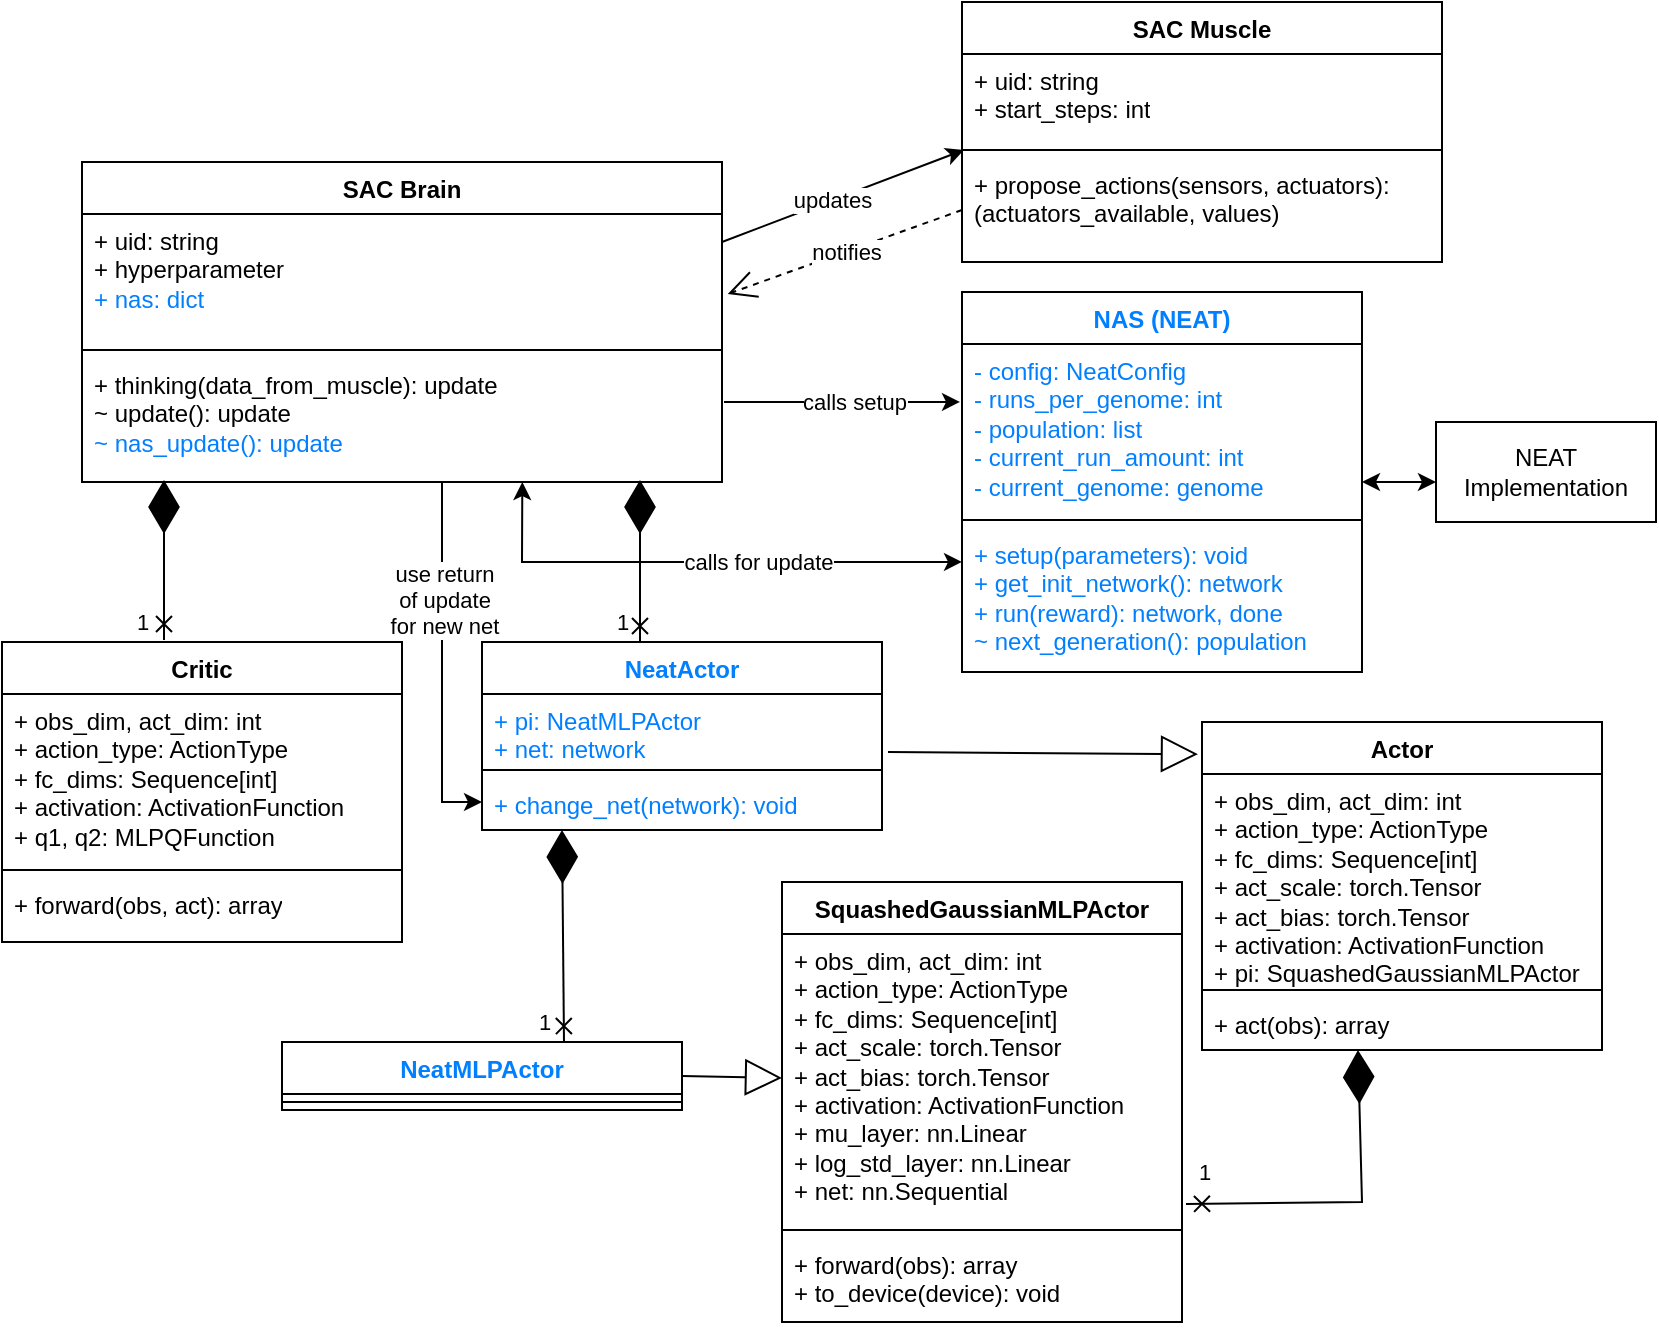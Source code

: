 <mxfile version="24.7.7" pages="2">
  <diagram name="Seite-1" id="dOMMUEhnO4tUe6_vryfo">
    <mxGraphModel dx="1232" dy="1181" grid="1" gridSize="10" guides="1" tooltips="1" connect="1" arrows="1" fold="1" page="1" pageScale="1" pageWidth="827" pageHeight="1169" math="0" shadow="0">
      <root>
        <mxCell id="0" />
        <mxCell id="1" parent="0" />
        <mxCell id="dx76Ap6G_UHit-nl8OPc-3" value="SAC Brain" style="swimlane;fontStyle=1;align=center;verticalAlign=top;childLayout=stackLayout;horizontal=1;startSize=26;horizontalStack=0;resizeParent=1;resizeParentMax=0;resizeLast=0;collapsible=1;marginBottom=0;whiteSpace=wrap;html=1;" vertex="1" parent="1">
          <mxGeometry x="40" y="80" width="320" height="160" as="geometry" />
        </mxCell>
        <mxCell id="dx76Ap6G_UHit-nl8OPc-4" value="&lt;div&gt;+ uid: string&lt;br&gt;+ hyperparameter&lt;/div&gt;&lt;div&gt;&lt;font color=&quot;#007fff&quot;&gt;+ nas: dict&lt;/font&gt;&lt;/div&gt;" style="text;strokeColor=none;fillColor=none;align=left;verticalAlign=top;spacingLeft=4;spacingRight=4;overflow=hidden;rotatable=0;points=[[0,0.5],[1,0.5]];portConstraint=eastwest;whiteSpace=wrap;html=1;" vertex="1" parent="dx76Ap6G_UHit-nl8OPc-3">
          <mxGeometry y="26" width="320" height="64" as="geometry" />
        </mxCell>
        <mxCell id="dx76Ap6G_UHit-nl8OPc-5" value="" style="line;strokeWidth=1;fillColor=none;align=left;verticalAlign=middle;spacingTop=-1;spacingLeft=3;spacingRight=3;rotatable=0;labelPosition=right;points=[];portConstraint=eastwest;strokeColor=inherit;" vertex="1" parent="dx76Ap6G_UHit-nl8OPc-3">
          <mxGeometry y="90" width="320" height="8" as="geometry" />
        </mxCell>
        <mxCell id="dx76Ap6G_UHit-nl8OPc-6" value="&lt;div&gt;+ thinking(data_from_muscle): update&lt;/div&gt;&lt;div&gt;~ update(): update&lt;/div&gt;&lt;div&gt;&lt;font color=&quot;#007fff&quot;&gt;~ nas_update(): update&lt;/font&gt;&lt;/div&gt;" style="text;strokeColor=none;fillColor=none;align=left;verticalAlign=top;spacingLeft=4;spacingRight=4;overflow=hidden;rotatable=0;points=[[0,0.5],[1,0.5]];portConstraint=eastwest;whiteSpace=wrap;html=1;" vertex="1" parent="dx76Ap6G_UHit-nl8OPc-3">
          <mxGeometry y="98" width="320" height="62" as="geometry" />
        </mxCell>
        <mxCell id="dx76Ap6G_UHit-nl8OPc-7" value="&lt;div&gt;SAC Muscle&lt;/div&gt;&lt;div&gt;&lt;br&gt;&lt;/div&gt;" style="swimlane;fontStyle=1;align=center;verticalAlign=top;childLayout=stackLayout;horizontal=1;startSize=26;horizontalStack=0;resizeParent=1;resizeParentMax=0;resizeLast=0;collapsible=1;marginBottom=0;whiteSpace=wrap;html=1;" vertex="1" parent="1">
          <mxGeometry x="480" width="240" height="130" as="geometry" />
        </mxCell>
        <mxCell id="dx76Ap6G_UHit-nl8OPc-8" value="&lt;div&gt;+ uid: string&lt;/div&gt;&lt;div&gt;+ start_steps: int&lt;/div&gt;" style="text;strokeColor=none;fillColor=none;align=left;verticalAlign=top;spacingLeft=4;spacingRight=4;overflow=hidden;rotatable=0;points=[[0,0.5],[1,0.5]];portConstraint=eastwest;whiteSpace=wrap;html=1;" vertex="1" parent="dx76Ap6G_UHit-nl8OPc-7">
          <mxGeometry y="26" width="240" height="44" as="geometry" />
        </mxCell>
        <mxCell id="dx76Ap6G_UHit-nl8OPc-9" value="" style="line;strokeWidth=1;fillColor=none;align=left;verticalAlign=middle;spacingTop=-1;spacingLeft=3;spacingRight=3;rotatable=0;labelPosition=right;points=[];portConstraint=eastwest;strokeColor=inherit;" vertex="1" parent="dx76Ap6G_UHit-nl8OPc-7">
          <mxGeometry y="70" width="240" height="8" as="geometry" />
        </mxCell>
        <mxCell id="dx76Ap6G_UHit-nl8OPc-10" value="+ propose_actions(sensors, actuators): (actuators_available, values)" style="text;strokeColor=none;fillColor=none;align=left;verticalAlign=top;spacingLeft=4;spacingRight=4;overflow=hidden;rotatable=0;points=[[0,0.5],[1,0.5]];portConstraint=eastwest;whiteSpace=wrap;html=1;" vertex="1" parent="dx76Ap6G_UHit-nl8OPc-7">
          <mxGeometry y="78" width="240" height="52" as="geometry" />
        </mxCell>
        <mxCell id="dx76Ap6G_UHit-nl8OPc-18" value="Actor" style="swimlane;fontStyle=1;align=center;verticalAlign=top;childLayout=stackLayout;horizontal=1;startSize=26;horizontalStack=0;resizeParent=1;resizeParentMax=0;resizeLast=0;collapsible=1;marginBottom=0;whiteSpace=wrap;html=1;" vertex="1" parent="1">
          <mxGeometry x="600" y="360" width="200" height="164" as="geometry" />
        </mxCell>
        <mxCell id="dx76Ap6G_UHit-nl8OPc-19" value="&lt;div&gt;+ obs_dim, act_dim: int&lt;/div&gt;&lt;div&gt;+ action_type: ActionType&lt;/div&gt;&lt;div&gt;+ fc_dims: Sequence[int]&lt;/div&gt;&lt;div&gt;+ act_scale: torch.Tensor&lt;/div&gt;&lt;div&gt;+ act_bias: torch.Tensor&lt;/div&gt;&lt;div&gt;+ activation: ActivationFunction&lt;/div&gt;&lt;div&gt;&lt;div&gt;+ pi: SquashedGaussianMLPActor&lt;/div&gt;&lt;br&gt;&lt;/div&gt;" style="text;strokeColor=none;fillColor=none;align=left;verticalAlign=top;spacingLeft=4;spacingRight=4;overflow=hidden;rotatable=0;points=[[0,0.5],[1,0.5]];portConstraint=eastwest;whiteSpace=wrap;html=1;" vertex="1" parent="dx76Ap6G_UHit-nl8OPc-18">
          <mxGeometry y="26" width="200" height="104" as="geometry" />
        </mxCell>
        <mxCell id="dx76Ap6G_UHit-nl8OPc-20" value="" style="line;strokeWidth=1;fillColor=none;align=left;verticalAlign=middle;spacingTop=-1;spacingLeft=3;spacingRight=3;rotatable=0;labelPosition=right;points=[];portConstraint=eastwest;strokeColor=inherit;" vertex="1" parent="dx76Ap6G_UHit-nl8OPc-18">
          <mxGeometry y="130" width="200" height="8" as="geometry" />
        </mxCell>
        <mxCell id="dx76Ap6G_UHit-nl8OPc-21" value="+ act(obs): array" style="text;strokeColor=none;fillColor=none;align=left;verticalAlign=top;spacingLeft=4;spacingRight=4;overflow=hidden;rotatable=0;points=[[0,0.5],[1,0.5]];portConstraint=eastwest;whiteSpace=wrap;html=1;" vertex="1" parent="dx76Ap6G_UHit-nl8OPc-18">
          <mxGeometry y="138" width="200" height="26" as="geometry" />
        </mxCell>
        <mxCell id="dx76Ap6G_UHit-nl8OPc-22" value="&lt;div&gt;Critic&lt;/div&gt;" style="swimlane;fontStyle=1;align=center;verticalAlign=top;childLayout=stackLayout;horizontal=1;startSize=26;horizontalStack=0;resizeParent=1;resizeParentMax=0;resizeLast=0;collapsible=1;marginBottom=0;whiteSpace=wrap;html=1;" vertex="1" parent="1">
          <mxGeometry y="320" width="200" height="150" as="geometry" />
        </mxCell>
        <mxCell id="dx76Ap6G_UHit-nl8OPc-23" value="&lt;div&gt;+ obs_dim, act_dim: int&lt;/div&gt;&lt;div&gt;+ action_type: ActionType&lt;/div&gt;&lt;div&gt;+ fc_dims: Sequence[int]&lt;/div&gt;&lt;div&gt;+ activation: ActivationFunction&lt;/div&gt;&lt;div&gt;+ q1, q2: MLPQFunction&lt;/div&gt;" style="text;strokeColor=none;fillColor=none;align=left;verticalAlign=top;spacingLeft=4;spacingRight=4;overflow=hidden;rotatable=0;points=[[0,0.5],[1,0.5]];portConstraint=eastwest;whiteSpace=wrap;html=1;" vertex="1" parent="dx76Ap6G_UHit-nl8OPc-22">
          <mxGeometry y="26" width="200" height="84" as="geometry" />
        </mxCell>
        <mxCell id="dx76Ap6G_UHit-nl8OPc-24" value="" style="line;strokeWidth=1;fillColor=none;align=left;verticalAlign=middle;spacingTop=-1;spacingLeft=3;spacingRight=3;rotatable=0;labelPosition=right;points=[];portConstraint=eastwest;strokeColor=inherit;" vertex="1" parent="dx76Ap6G_UHit-nl8OPc-22">
          <mxGeometry y="110" width="200" height="8" as="geometry" />
        </mxCell>
        <mxCell id="dx76Ap6G_UHit-nl8OPc-25" value="+ forward(obs, act): array" style="text;strokeColor=none;fillColor=none;align=left;verticalAlign=top;spacingLeft=4;spacingRight=4;overflow=hidden;rotatable=0;points=[[0,0.5],[1,0.5]];portConstraint=eastwest;whiteSpace=wrap;html=1;" vertex="1" parent="dx76Ap6G_UHit-nl8OPc-22">
          <mxGeometry y="118" width="200" height="32" as="geometry" />
        </mxCell>
        <mxCell id="dx76Ap6G_UHit-nl8OPc-26" value="NAS (NEAT)" style="swimlane;fontStyle=1;align=center;verticalAlign=top;childLayout=stackLayout;horizontal=1;startSize=26;horizontalStack=0;resizeParent=1;resizeParentMax=0;resizeLast=0;collapsible=1;marginBottom=0;whiteSpace=wrap;html=1;fontColor=#007FFF;" vertex="1" parent="1">
          <mxGeometry x="480" y="145" width="200" height="190" as="geometry" />
        </mxCell>
        <mxCell id="dx76Ap6G_UHit-nl8OPc-27" value="&lt;div&gt;- config: NeatConfig&lt;br&gt;- runs_per_genome: int&lt;/div&gt;&lt;div&gt;- population: list&lt;br&gt;- current_run_amount: int&lt;br&gt;- current_genome: genome&lt;/div&gt;" style="text;strokeColor=none;fillColor=none;align=left;verticalAlign=top;spacingLeft=4;spacingRight=4;overflow=hidden;rotatable=0;points=[[0,0.5],[1,0.5]];portConstraint=eastwest;whiteSpace=wrap;html=1;fontColor=#007FFF;" vertex="1" parent="dx76Ap6G_UHit-nl8OPc-26">
          <mxGeometry y="26" width="200" height="84" as="geometry" />
        </mxCell>
        <mxCell id="dx76Ap6G_UHit-nl8OPc-28" value="" style="line;strokeWidth=1;fillColor=none;align=left;verticalAlign=middle;spacingTop=-1;spacingLeft=3;spacingRight=3;rotatable=0;labelPosition=right;points=[];portConstraint=eastwest;strokeColor=inherit;fontColor=#007FFF;" vertex="1" parent="dx76Ap6G_UHit-nl8OPc-26">
          <mxGeometry y="110" width="200" height="8" as="geometry" />
        </mxCell>
        <mxCell id="dx76Ap6G_UHit-nl8OPc-29" value="&lt;div&gt;+ setup(parameters): void&lt;/div&gt;&lt;div&gt;+ get_init_network(): network&lt;/div&gt;&lt;div&gt;+ run(reward): network, done&lt;/div&gt;&lt;div&gt;~ next_generation(): population&lt;/div&gt;" style="text;strokeColor=none;fillColor=none;align=left;verticalAlign=top;spacingLeft=4;spacingRight=4;overflow=hidden;rotatable=0;points=[[0,0.5],[1,0.5]];portConstraint=eastwest;whiteSpace=wrap;html=1;fontColor=#007FFF;" vertex="1" parent="dx76Ap6G_UHit-nl8OPc-26">
          <mxGeometry y="118" width="200" height="72" as="geometry" />
        </mxCell>
        <mxCell id="dx76Ap6G_UHit-nl8OPc-31" value="NEAT Implementation" style="html=1;whiteSpace=wrap;" vertex="1" parent="1">
          <mxGeometry x="717" y="210" width="110" height="50" as="geometry" />
        </mxCell>
        <mxCell id="dx76Ap6G_UHit-nl8OPc-37" value="NeatActor" style="swimlane;fontStyle=1;align=center;verticalAlign=top;childLayout=stackLayout;horizontal=1;startSize=26;horizontalStack=0;resizeParent=1;resizeParentMax=0;resizeLast=0;collapsible=1;marginBottom=0;whiteSpace=wrap;html=1;fontColor=#007FFF;" vertex="1" parent="1">
          <mxGeometry x="240" y="320" width="200" height="94" as="geometry" />
        </mxCell>
        <mxCell id="dx76Ap6G_UHit-nl8OPc-38" value="+ pi: NeatMLPActor&lt;div&gt;+ net: network&lt;/div&gt;" style="text;strokeColor=none;fillColor=none;align=left;verticalAlign=top;spacingLeft=4;spacingRight=4;overflow=hidden;rotatable=0;points=[[0,0.5],[1,0.5]];portConstraint=eastwest;whiteSpace=wrap;html=1;fontColor=#007FFF;" vertex="1" parent="dx76Ap6G_UHit-nl8OPc-37">
          <mxGeometry y="26" width="200" height="34" as="geometry" />
        </mxCell>
        <mxCell id="dx76Ap6G_UHit-nl8OPc-39" value="" style="line;strokeWidth=1;fillColor=none;align=left;verticalAlign=middle;spacingTop=-1;spacingLeft=3;spacingRight=3;rotatable=0;labelPosition=right;points=[];portConstraint=eastwest;strokeColor=inherit;fontColor=#007FFF;" vertex="1" parent="dx76Ap6G_UHit-nl8OPc-37">
          <mxGeometry y="60" width="200" height="8" as="geometry" />
        </mxCell>
        <mxCell id="dx76Ap6G_UHit-nl8OPc-40" value="+ change_net(network): void" style="text;strokeColor=none;fillColor=none;align=left;verticalAlign=top;spacingLeft=4;spacingRight=4;overflow=hidden;rotatable=0;points=[[0,0.5],[1,0.5]];portConstraint=eastwest;whiteSpace=wrap;html=1;fontColor=#007FFF;" vertex="1" parent="dx76Ap6G_UHit-nl8OPc-37">
          <mxGeometry y="68" width="200" height="26" as="geometry" />
        </mxCell>
        <mxCell id="dx76Ap6G_UHit-nl8OPc-41" value="NeatMLPActor" style="swimlane;fontStyle=1;align=center;verticalAlign=top;childLayout=stackLayout;horizontal=1;startSize=26;horizontalStack=0;resizeParent=1;resizeParentMax=0;resizeLast=0;collapsible=1;marginBottom=0;whiteSpace=wrap;html=1;fontColor=#007FFF;" vertex="1" parent="1">
          <mxGeometry x="140" y="520" width="200" height="34" as="geometry" />
        </mxCell>
        <mxCell id="dx76Ap6G_UHit-nl8OPc-43" value="" style="line;strokeWidth=1;fillColor=none;align=left;verticalAlign=middle;spacingTop=-1;spacingLeft=3;spacingRight=3;rotatable=0;labelPosition=right;points=[];portConstraint=eastwest;strokeColor=inherit;fontColor=#007FFF;" vertex="1" parent="dx76Ap6G_UHit-nl8OPc-41">
          <mxGeometry y="26" width="200" height="8" as="geometry" />
        </mxCell>
        <mxCell id="dx76Ap6G_UHit-nl8OPc-46" value="SquashedGaussianMLPActor" style="swimlane;fontStyle=1;align=center;verticalAlign=top;childLayout=stackLayout;horizontal=1;startSize=26;horizontalStack=0;resizeParent=1;resizeParentMax=0;resizeLast=0;collapsible=1;marginBottom=0;whiteSpace=wrap;html=1;" vertex="1" parent="1">
          <mxGeometry x="390" y="440" width="200" height="220" as="geometry" />
        </mxCell>
        <mxCell id="dx76Ap6G_UHit-nl8OPc-47" value="&lt;div&gt;+ obs_dim, act_dim: int&lt;/div&gt;&lt;div&gt;+ action_type: ActionType&lt;/div&gt;&lt;div&gt;+ fc_dims: Sequence[int]&lt;/div&gt;&lt;div&gt;&lt;div&gt;+ act_scale: torch.Tensor&lt;/div&gt;&lt;div&gt;+ act_bias: torch.Tensor&lt;/div&gt;&lt;/div&gt;&lt;div&gt;+ activation: ActivationFunction&lt;/div&gt;&lt;div&gt;+ mu_layer: nn.Linear&lt;br&gt;+ log_std_layer: nn.Linear&lt;/div&gt;&lt;div&gt;+ net: nn.Sequential&lt;/div&gt;" style="text;strokeColor=none;fillColor=none;align=left;verticalAlign=top;spacingLeft=4;spacingRight=4;overflow=hidden;rotatable=0;points=[[0,0.5],[1,0.5]];portConstraint=eastwest;whiteSpace=wrap;html=1;" vertex="1" parent="dx76Ap6G_UHit-nl8OPc-46">
          <mxGeometry y="26" width="200" height="144" as="geometry" />
        </mxCell>
        <mxCell id="dx76Ap6G_UHit-nl8OPc-48" value="" style="line;strokeWidth=1;fillColor=none;align=left;verticalAlign=middle;spacingTop=-1;spacingLeft=3;spacingRight=3;rotatable=0;labelPosition=right;points=[];portConstraint=eastwest;strokeColor=inherit;" vertex="1" parent="dx76Ap6G_UHit-nl8OPc-46">
          <mxGeometry y="170" width="200" height="8" as="geometry" />
        </mxCell>
        <mxCell id="dx76Ap6G_UHit-nl8OPc-49" value="&lt;div&gt;+ forward(obs): array&lt;/div&gt;&lt;div&gt;+ to_device(device): void&lt;/div&gt;" style="text;strokeColor=none;fillColor=none;align=left;verticalAlign=top;spacingLeft=4;spacingRight=4;overflow=hidden;rotatable=0;points=[[0,0.5],[1,0.5]];portConstraint=eastwest;whiteSpace=wrap;html=1;" vertex="1" parent="dx76Ap6G_UHit-nl8OPc-46">
          <mxGeometry y="178" width="200" height="42" as="geometry" />
        </mxCell>
        <mxCell id="dx76Ap6G_UHit-nl8OPc-61" value="" style="endArrow=block;endSize=16;endFill=0;html=1;rounded=0;exitX=1;exitY=0.5;exitDx=0;exitDy=0;entryX=0;entryY=0.5;entryDx=0;entryDy=0;" edge="1" parent="1" source="dx76Ap6G_UHit-nl8OPc-41" target="dx76Ap6G_UHit-nl8OPc-47">
          <mxGeometry width="160" relative="1" as="geometry">
            <mxPoint x="443.8" y="556.002" as="sourcePoint" />
            <mxPoint x="190" y="740" as="targetPoint" />
          </mxGeometry>
        </mxCell>
        <mxCell id="dx76Ap6G_UHit-nl8OPc-63" value="" style="endArrow=block;endSize=16;endFill=0;html=1;rounded=0;entryX=-0.01;entryY=0.098;entryDx=0;entryDy=0;entryPerimeter=0;exitX=1.015;exitY=0.853;exitDx=0;exitDy=0;exitPerimeter=0;" edge="1" parent="1" source="dx76Ap6G_UHit-nl8OPc-38" target="dx76Ap6G_UHit-nl8OPc-18">
          <mxGeometry width="160" relative="1" as="geometry">
            <mxPoint x="440" y="360" as="sourcePoint" />
            <mxPoint x="210" y="540" as="targetPoint" />
          </mxGeometry>
        </mxCell>
        <mxCell id="dx76Ap6G_UHit-nl8OPc-67" value="" style="endArrow=classic;html=1;rounded=0;exitX=1;exitY=0.25;exitDx=0;exitDy=0;entryX=0.004;entryY=-0.077;entryDx=0;entryDy=0;endFill=1;entryPerimeter=0;" edge="1" parent="1" source="dx76Ap6G_UHit-nl8OPc-3" target="dx76Ap6G_UHit-nl8OPc-10">
          <mxGeometry width="50" height="50" relative="1" as="geometry">
            <mxPoint x="460" y="500" as="sourcePoint" />
            <mxPoint x="510" y="450" as="targetPoint" />
          </mxGeometry>
        </mxCell>
        <mxCell id="dx76Ap6G_UHit-nl8OPc-68" value="updates" style="edgeLabel;html=1;align=center;verticalAlign=middle;resizable=0;points=[];" vertex="1" connectable="0" parent="dx76Ap6G_UHit-nl8OPc-67">
          <mxGeometry x="-0.095" y="1" relative="1" as="geometry">
            <mxPoint as="offset" />
          </mxGeometry>
        </mxCell>
        <mxCell id="dx76Ap6G_UHit-nl8OPc-69" value="&lt;div&gt;notifies&lt;/div&gt;" style="endArrow=open;endSize=12;dashed=1;html=1;rounded=0;entryX=1.009;entryY=0.625;entryDx=0;entryDy=0;entryPerimeter=0;" edge="1" parent="1" target="dx76Ap6G_UHit-nl8OPc-4">
          <mxGeometry width="160" relative="1" as="geometry">
            <mxPoint x="480" y="104" as="sourcePoint" />
            <mxPoint x="560" y="480" as="targetPoint" />
          </mxGeometry>
        </mxCell>
        <mxCell id="dx76Ap6G_UHit-nl8OPc-70" value="" style="endArrow=classic;html=1;rounded=0;entryX=-0.005;entryY=0.345;entryDx=0;entryDy=0;horizontal=1;startArrow=none;startFill=0;endFill=1;entryPerimeter=0;" edge="1" parent="1" target="dx76Ap6G_UHit-nl8OPc-27">
          <mxGeometry width="50" height="50" relative="1" as="geometry">
            <mxPoint x="361" y="200" as="sourcePoint" />
            <mxPoint x="510" y="450" as="targetPoint" />
          </mxGeometry>
        </mxCell>
        <mxCell id="dx76Ap6G_UHit-nl8OPc-71" value="calls setup" style="edgeLabel;html=1;align=center;verticalAlign=middle;resizable=0;points=[];" vertex="1" connectable="0" parent="dx76Ap6G_UHit-nl8OPc-70">
          <mxGeometry x="0.103" relative="1" as="geometry">
            <mxPoint as="offset" />
          </mxGeometry>
        </mxCell>
        <mxCell id="dx76Ap6G_UHit-nl8OPc-72" value="" style="endArrow=classic;startArrow=classic;html=1;rounded=0;entryX=0;entryY=0.6;entryDx=0;entryDy=0;entryPerimeter=0;" edge="1" parent="1" target="dx76Ap6G_UHit-nl8OPc-31">
          <mxGeometry width="50" height="50" relative="1" as="geometry">
            <mxPoint x="680" y="240" as="sourcePoint" />
            <mxPoint x="710" y="238" as="targetPoint" />
          </mxGeometry>
        </mxCell>
        <mxCell id="9id5RmM6l64wKh_ymJ41-11" value="calls for update" style="endArrow=classic;html=1;rounded=0;startArrow=classic;startFill=1;exitX=0.688;exitY=1;exitDx=0;exitDy=0;exitPerimeter=0;entryX=0;entryY=0.236;entryDx=0;entryDy=0;entryPerimeter=0;" edge="1" parent="1" source="dx76Ap6G_UHit-nl8OPc-6" target="dx76Ap6G_UHit-nl8OPc-29">
          <mxGeometry x="0.217" width="50" height="50" relative="1" as="geometry">
            <mxPoint x="250" y="249" as="sourcePoint" />
            <mxPoint x="490" y="290" as="targetPoint" />
            <Array as="points">
              <mxPoint x="260" y="280" />
            </Array>
            <mxPoint as="offset" />
          </mxGeometry>
        </mxCell>
        <mxCell id="9id5RmM6l64wKh_ymJ41-12" value="use return&lt;br&gt;of update&lt;br&gt;for new net" style="endArrow=classic;html=1;rounded=0;exitX=0.5;exitY=1;exitDx=0;exitDy=0;exitPerimeter=0;" edge="1" parent="1">
          <mxGeometry x="-0.348" y="1" width="50" height="50" relative="1" as="geometry">
            <mxPoint x="220" y="240" as="sourcePoint" />
            <mxPoint x="240" y="400" as="targetPoint" />
            <Array as="points">
              <mxPoint x="220" y="400" />
            </Array>
            <mxPoint as="offset" />
          </mxGeometry>
        </mxCell>
        <mxCell id="eA9PsRxTnM-NEVllL5Ai-1" value="1" style="endArrow=diamondThin;endFill=1;endSize=24;html=1;rounded=0;exitX=1.01;exitY=0.938;exitDx=0;exitDy=0;entryX=0.39;entryY=1;entryDx=0;entryDy=0;entryPerimeter=0;exitPerimeter=0;startArrow=cross;startFill=0;" edge="1" parent="1">
          <mxGeometry x="-0.893" y="16" width="160" relative="1" as="geometry">
            <mxPoint x="592" y="601" as="sourcePoint" />
            <mxPoint x="678" y="524" as="targetPoint" />
            <Array as="points">
              <mxPoint x="680" y="600" />
            </Array>
            <mxPoint as="offset" />
          </mxGeometry>
        </mxCell>
        <mxCell id="eA9PsRxTnM-NEVllL5Ai-2" value="1" style="endArrow=diamondThin;endFill=1;endSize=24;html=1;rounded=0;exitX=0.75;exitY=0;exitDx=0;exitDy=0;entryX=0.245;entryY=1;entryDx=0;entryDy=0;entryPerimeter=0;startArrow=cross;startFill=0;" edge="1" parent="1">
          <mxGeometry x="-0.808" y="10" width="160" relative="1" as="geometry">
            <mxPoint x="281" y="520" as="sourcePoint" />
            <mxPoint x="280" y="414" as="targetPoint" />
            <mxPoint as="offset" />
          </mxGeometry>
        </mxCell>
        <mxCell id="y8T3NqNYKzhr-indpP2s-1" value="1" style="endArrow=diamondThin;endFill=1;endSize=24;html=1;rounded=0;entryX=0.128;entryY=0.984;entryDx=0;entryDy=0;entryPerimeter=0;startArrow=cross;startFill=0;" edge="1" parent="1">
          <mxGeometry x="-0.775" y="11" width="160" relative="1" as="geometry">
            <mxPoint x="81" y="319" as="sourcePoint" />
            <mxPoint x="81" y="239" as="targetPoint" />
            <mxPoint as="offset" />
          </mxGeometry>
        </mxCell>
        <mxCell id="y8T3NqNYKzhr-indpP2s-2" value="1" style="endArrow=diamondThin;endFill=1;endSize=24;html=1;rounded=0;entryX=0.872;entryY=0.984;entryDx=0;entryDy=0;entryPerimeter=0;startArrow=cross;startFill=0;" edge="1" parent="1">
          <mxGeometry x="-0.753" y="9" width="160" relative="1" as="geometry">
            <mxPoint x="319" y="320" as="sourcePoint" />
            <mxPoint x="319" y="239" as="targetPoint" />
            <mxPoint as="offset" />
          </mxGeometry>
        </mxCell>
      </root>
    </mxGraphModel>
  </diagram>
  <diagram id="qRUwuJwn_ixLQ64cf-tg" name="Seite-2">
    <mxGraphModel dx="1232" dy="1181" grid="1" gridSize="10" guides="1" tooltips="1" connect="1" arrows="1" fold="1" page="1" pageScale="1" pageWidth="827" pageHeight="1169" math="0" shadow="0">
      <root>
        <mxCell id="0" />
        <mxCell id="1" parent="0" />
        <mxCell id="ikQIAtvPIs17J_iCIDfA-1" value="NAS (BO)" style="swimlane;fontStyle=1;align=center;verticalAlign=top;childLayout=stackLayout;horizontal=1;startSize=26;horizontalStack=0;resizeParent=1;resizeParentMax=0;resizeLast=0;collapsible=1;marginBottom=0;whiteSpace=wrap;html=1;fontColor=#007FFF;" vertex="1" parent="1">
          <mxGeometry x="480" y="150" width="200" height="170" as="geometry" />
        </mxCell>
        <mxCell id="ikQIAtvPIs17J_iCIDfA-2" value="&lt;div&gt;- init_points: int&lt;/div&gt;&lt;div&gt;- n_iter: int&lt;/div&gt;&lt;div&gt;- optimizer: BoOptimizer&lt;/div&gt;&lt;div&gt;- parameters: list&lt;/div&gt;" style="text;strokeColor=none;fillColor=none;align=left;verticalAlign=top;spacingLeft=4;spacingRight=4;overflow=hidden;rotatable=0;points=[[0,0.5],[1,0.5]];portConstraint=eastwest;whiteSpace=wrap;html=1;fontColor=#007FFF;" vertex="1" parent="ikQIAtvPIs17J_iCIDfA-1">
          <mxGeometry y="26" width="200" height="64" as="geometry" />
        </mxCell>
        <mxCell id="ikQIAtvPIs17J_iCIDfA-3" value="" style="line;strokeWidth=1;fillColor=none;align=left;verticalAlign=middle;spacingTop=-1;spacingLeft=3;spacingRight=3;rotatable=0;labelPosition=right;points=[];portConstraint=eastwest;strokeColor=inherit;fontColor=#007FFF;" vertex="1" parent="ikQIAtvPIs17J_iCIDfA-1">
          <mxGeometry y="90" width="200" height="8" as="geometry" />
        </mxCell>
        <mxCell id="ikQIAtvPIs17J_iCIDfA-4" value="&lt;div&gt;+ setup(parameters): void&lt;/div&gt;&lt;div&gt;+ get_next_network(): network&lt;/div&gt;&lt;div&gt;+ add_reward(reward): void&lt;/div&gt;&lt;div&gt;+ run()&lt;/div&gt;" style="text;strokeColor=none;fillColor=none;align=left;verticalAlign=top;spacingLeft=4;spacingRight=4;overflow=hidden;rotatable=0;points=[[0,0.5],[1,0.5]];portConstraint=eastwest;whiteSpace=wrap;html=1;fontColor=#007FFF;" vertex="1" parent="ikQIAtvPIs17J_iCIDfA-1">
          <mxGeometry y="98" width="200" height="72" as="geometry" />
        </mxCell>
        <mxCell id="ikQIAtvPIs17J_iCIDfA-6" value="NasActor" style="swimlane;fontStyle=1;align=center;verticalAlign=top;childLayout=stackLayout;horizontal=1;startSize=26;horizontalStack=0;resizeParent=1;resizeParentMax=0;resizeLast=0;collapsible=1;marginBottom=0;whiteSpace=wrap;html=1;fontColor=#007FFF;" vertex="1" parent="1">
          <mxGeometry x="240" y="320" width="200" height="94" as="geometry" />
        </mxCell>
        <mxCell id="ikQIAtvPIs17J_iCIDfA-7" value="+ pi: NasMLPActor&lt;div&gt;+ net: network&lt;/div&gt;" style="text;strokeColor=none;fillColor=none;align=left;verticalAlign=top;spacingLeft=4;spacingRight=4;overflow=hidden;rotatable=0;points=[[0,0.5],[1,0.5]];portConstraint=eastwest;whiteSpace=wrap;html=1;fontColor=#007FFF;" vertex="1" parent="ikQIAtvPIs17J_iCIDfA-6">
          <mxGeometry y="26" width="200" height="34" as="geometry" />
        </mxCell>
        <mxCell id="ikQIAtvPIs17J_iCIDfA-8" value="" style="line;strokeWidth=1;fillColor=none;align=left;verticalAlign=middle;spacingTop=-1;spacingLeft=3;spacingRight=3;rotatable=0;labelPosition=right;points=[];portConstraint=eastwest;strokeColor=inherit;fontColor=#007FFF;" vertex="1" parent="ikQIAtvPIs17J_iCIDfA-6">
          <mxGeometry y="60" width="200" height="8" as="geometry" />
        </mxCell>
        <mxCell id="ikQIAtvPIs17J_iCIDfA-9" value="+ change_net(parameters): void" style="text;strokeColor=none;fillColor=none;align=left;verticalAlign=top;spacingLeft=4;spacingRight=4;overflow=hidden;rotatable=0;points=[[0,0.5],[1,0.5]];portConstraint=eastwest;whiteSpace=wrap;html=1;fontColor=#007FFF;" vertex="1" parent="ikQIAtvPIs17J_iCIDfA-6">
          <mxGeometry y="68" width="200" height="26" as="geometry" />
        </mxCell>
        <mxCell id="ikQIAtvPIs17J_iCIDfA-10" value="NasMLPActor" style="swimlane;fontStyle=1;align=center;verticalAlign=top;childLayout=stackLayout;horizontal=1;startSize=26;horizontalStack=0;resizeParent=1;resizeParentMax=0;resizeLast=0;collapsible=1;marginBottom=0;whiteSpace=wrap;html=1;fontColor=#007FFF;" vertex="1" parent="1">
          <mxGeometry x="140" y="520" width="200" height="60" as="geometry" />
        </mxCell>
        <mxCell id="ikQIAtvPIs17J_iCIDfA-12" value="" style="line;strokeWidth=1;fillColor=none;align=left;verticalAlign=middle;spacingTop=-1;spacingLeft=3;spacingRight=3;rotatable=0;labelPosition=right;points=[];portConstraint=eastwest;strokeColor=inherit;fontColor=#007FFF;" vertex="1" parent="ikQIAtvPIs17J_iCIDfA-10">
          <mxGeometry y="26" width="200" height="8" as="geometry" />
        </mxCell>
        <mxCell id="ikQIAtvPIs17J_iCIDfA-13" value="+ create_net(parameters): network" style="text;strokeColor=none;fillColor=none;align=left;verticalAlign=top;spacingLeft=4;spacingRight=4;overflow=hidden;rotatable=0;points=[[0,0.5],[1,0.5]];portConstraint=eastwest;whiteSpace=wrap;html=1;fontColor=#007FFF;" vertex="1" parent="ikQIAtvPIs17J_iCIDfA-10">
          <mxGeometry y="34" width="200" height="26" as="geometry" />
        </mxCell>
        <mxCell id="ATygATYMi0sm7HFccd3Z-1" value="SAC Brain" style="swimlane;fontStyle=1;align=center;verticalAlign=top;childLayout=stackLayout;horizontal=1;startSize=26;horizontalStack=0;resizeParent=1;resizeParentMax=0;resizeLast=0;collapsible=1;marginBottom=0;whiteSpace=wrap;html=1;" vertex="1" parent="1">
          <mxGeometry x="40" y="80" width="320" height="160" as="geometry" />
        </mxCell>
        <mxCell id="ATygATYMi0sm7HFccd3Z-2" value="&lt;div&gt;+ uid: string&lt;br&gt;+ hyperparameter&lt;/div&gt;&lt;div&gt;&lt;font color=&quot;#007fff&quot;&gt;+ nas: dict&lt;/font&gt;&lt;/div&gt;" style="text;strokeColor=none;fillColor=none;align=left;verticalAlign=top;spacingLeft=4;spacingRight=4;overflow=hidden;rotatable=0;points=[[0,0.5],[1,0.5]];portConstraint=eastwest;whiteSpace=wrap;html=1;" vertex="1" parent="ATygATYMi0sm7HFccd3Z-1">
          <mxGeometry y="26" width="320" height="64" as="geometry" />
        </mxCell>
        <mxCell id="ATygATYMi0sm7HFccd3Z-3" value="" style="line;strokeWidth=1;fillColor=none;align=left;verticalAlign=middle;spacingTop=-1;spacingLeft=3;spacingRight=3;rotatable=0;labelPosition=right;points=[];portConstraint=eastwest;strokeColor=inherit;" vertex="1" parent="ATygATYMi0sm7HFccd3Z-1">
          <mxGeometry y="90" width="320" height="8" as="geometry" />
        </mxCell>
        <mxCell id="ATygATYMi0sm7HFccd3Z-4" value="&lt;div&gt;+ thinking(data_from_muscle): update&lt;/div&gt;&lt;div&gt;~ update(): update&lt;/div&gt;&lt;div&gt;&lt;font color=&quot;#007fff&quot;&gt;~ nas_update(): update&lt;/font&gt;&lt;/div&gt;" style="text;strokeColor=none;fillColor=none;align=left;verticalAlign=top;spacingLeft=4;spacingRight=4;overflow=hidden;rotatable=0;points=[[0,0.5],[1,0.5]];portConstraint=eastwest;whiteSpace=wrap;html=1;" vertex="1" parent="ATygATYMi0sm7HFccd3Z-1">
          <mxGeometry y="98" width="320" height="62" as="geometry" />
        </mxCell>
        <mxCell id="ATygATYMi0sm7HFccd3Z-5" value="&lt;div&gt;SAC Muscle&lt;/div&gt;&lt;div&gt;&lt;br&gt;&lt;/div&gt;" style="swimlane;fontStyle=1;align=center;verticalAlign=top;childLayout=stackLayout;horizontal=1;startSize=26;horizontalStack=0;resizeParent=1;resizeParentMax=0;resizeLast=0;collapsible=1;marginBottom=0;whiteSpace=wrap;html=1;" vertex="1" parent="1">
          <mxGeometry x="480" width="240" height="130" as="geometry" />
        </mxCell>
        <mxCell id="ATygATYMi0sm7HFccd3Z-6" value="&lt;div&gt;+ uid: string&lt;/div&gt;&lt;div&gt;+ start_steps: int&lt;/div&gt;" style="text;strokeColor=none;fillColor=none;align=left;verticalAlign=top;spacingLeft=4;spacingRight=4;overflow=hidden;rotatable=0;points=[[0,0.5],[1,0.5]];portConstraint=eastwest;whiteSpace=wrap;html=1;" vertex="1" parent="ATygATYMi0sm7HFccd3Z-5">
          <mxGeometry y="26" width="240" height="44" as="geometry" />
        </mxCell>
        <mxCell id="ATygATYMi0sm7HFccd3Z-7" value="" style="line;strokeWidth=1;fillColor=none;align=left;verticalAlign=middle;spacingTop=-1;spacingLeft=3;spacingRight=3;rotatable=0;labelPosition=right;points=[];portConstraint=eastwest;strokeColor=inherit;" vertex="1" parent="ATygATYMi0sm7HFccd3Z-5">
          <mxGeometry y="70" width="240" height="8" as="geometry" />
        </mxCell>
        <mxCell id="ATygATYMi0sm7HFccd3Z-8" value="+ propose_actions(sensors, actuators): (actuators_available, values)" style="text;strokeColor=none;fillColor=none;align=left;verticalAlign=top;spacingLeft=4;spacingRight=4;overflow=hidden;rotatable=0;points=[[0,0.5],[1,0.5]];portConstraint=eastwest;whiteSpace=wrap;html=1;" vertex="1" parent="ATygATYMi0sm7HFccd3Z-5">
          <mxGeometry y="78" width="240" height="52" as="geometry" />
        </mxCell>
        <mxCell id="ATygATYMi0sm7HFccd3Z-9" value="Actor" style="swimlane;fontStyle=1;align=center;verticalAlign=top;childLayout=stackLayout;horizontal=1;startSize=26;horizontalStack=0;resizeParent=1;resizeParentMax=0;resizeLast=0;collapsible=1;marginBottom=0;whiteSpace=wrap;html=1;" vertex="1" parent="1">
          <mxGeometry x="600" y="360" width="200" height="164" as="geometry" />
        </mxCell>
        <mxCell id="ATygATYMi0sm7HFccd3Z-10" value="&lt;div&gt;+ obs_dim, act_dim: int&lt;/div&gt;&lt;div&gt;+ action_type: ActionType&lt;/div&gt;&lt;div&gt;+ fc_dims: Sequence[int]&lt;/div&gt;&lt;div&gt;+ act_scale: torch.Tensor&lt;/div&gt;&lt;div&gt;+ act_bias: torch.Tensor&lt;/div&gt;&lt;div&gt;+ activation: ActivationFunction&lt;/div&gt;&lt;div&gt;&lt;div&gt;+ pi: SquashedGaussianMLPActor&lt;/div&gt;&lt;br&gt;&lt;/div&gt;" style="text;strokeColor=none;fillColor=none;align=left;verticalAlign=top;spacingLeft=4;spacingRight=4;overflow=hidden;rotatable=0;points=[[0,0.5],[1,0.5]];portConstraint=eastwest;whiteSpace=wrap;html=1;" vertex="1" parent="ATygATYMi0sm7HFccd3Z-9">
          <mxGeometry y="26" width="200" height="104" as="geometry" />
        </mxCell>
        <mxCell id="ATygATYMi0sm7HFccd3Z-11" value="" style="line;strokeWidth=1;fillColor=none;align=left;verticalAlign=middle;spacingTop=-1;spacingLeft=3;spacingRight=3;rotatable=0;labelPosition=right;points=[];portConstraint=eastwest;strokeColor=inherit;" vertex="1" parent="ATygATYMi0sm7HFccd3Z-9">
          <mxGeometry y="130" width="200" height="8" as="geometry" />
        </mxCell>
        <mxCell id="ATygATYMi0sm7HFccd3Z-12" value="+ act(obs): array" style="text;strokeColor=none;fillColor=none;align=left;verticalAlign=top;spacingLeft=4;spacingRight=4;overflow=hidden;rotatable=0;points=[[0,0.5],[1,0.5]];portConstraint=eastwest;whiteSpace=wrap;html=1;" vertex="1" parent="ATygATYMi0sm7HFccd3Z-9">
          <mxGeometry y="138" width="200" height="26" as="geometry" />
        </mxCell>
        <mxCell id="ATygATYMi0sm7HFccd3Z-13" value="&lt;div&gt;Critic&lt;/div&gt;" style="swimlane;fontStyle=1;align=center;verticalAlign=top;childLayout=stackLayout;horizontal=1;startSize=26;horizontalStack=0;resizeParent=1;resizeParentMax=0;resizeLast=0;collapsible=1;marginBottom=0;whiteSpace=wrap;html=1;" vertex="1" parent="1">
          <mxGeometry y="320" width="200" height="150" as="geometry" />
        </mxCell>
        <mxCell id="ATygATYMi0sm7HFccd3Z-14" value="&lt;div&gt;+ obs_dim, act_dim: int&lt;/div&gt;&lt;div&gt;+ action_type: ActionType&lt;/div&gt;&lt;div&gt;+ fc_dims: Sequence[int]&lt;/div&gt;&lt;div&gt;+ activation: ActivationFunction&lt;/div&gt;&lt;div&gt;+ q1, q2: MLPQFunction&lt;/div&gt;" style="text;strokeColor=none;fillColor=none;align=left;verticalAlign=top;spacingLeft=4;spacingRight=4;overflow=hidden;rotatable=0;points=[[0,0.5],[1,0.5]];portConstraint=eastwest;whiteSpace=wrap;html=1;" vertex="1" parent="ATygATYMi0sm7HFccd3Z-13">
          <mxGeometry y="26" width="200" height="84" as="geometry" />
        </mxCell>
        <mxCell id="ATygATYMi0sm7HFccd3Z-15" value="" style="line;strokeWidth=1;fillColor=none;align=left;verticalAlign=middle;spacingTop=-1;spacingLeft=3;spacingRight=3;rotatable=0;labelPosition=right;points=[];portConstraint=eastwest;strokeColor=inherit;" vertex="1" parent="ATygATYMi0sm7HFccd3Z-13">
          <mxGeometry y="110" width="200" height="8" as="geometry" />
        </mxCell>
        <mxCell id="ATygATYMi0sm7HFccd3Z-16" value="+ forward(obs, act): array" style="text;strokeColor=none;fillColor=none;align=left;verticalAlign=top;spacingLeft=4;spacingRight=4;overflow=hidden;rotatable=0;points=[[0,0.5],[1,0.5]];portConstraint=eastwest;whiteSpace=wrap;html=1;" vertex="1" parent="ATygATYMi0sm7HFccd3Z-13">
          <mxGeometry y="118" width="200" height="32" as="geometry" />
        </mxCell>
        <mxCell id="ATygATYMi0sm7HFccd3Z-21" value="BO&lt;br&gt; Implementation" style="html=1;whiteSpace=wrap;" vertex="1" parent="1">
          <mxGeometry x="717" y="210" width="110" height="50" as="geometry" />
        </mxCell>
        <mxCell id="ATygATYMi0sm7HFccd3Z-28" value="SquashedGaussianMLPActor" style="swimlane;fontStyle=1;align=center;verticalAlign=top;childLayout=stackLayout;horizontal=1;startSize=26;horizontalStack=0;resizeParent=1;resizeParentMax=0;resizeLast=0;collapsible=1;marginBottom=0;whiteSpace=wrap;html=1;" vertex="1" parent="1">
          <mxGeometry x="390" y="440" width="200" height="220" as="geometry" />
        </mxCell>
        <mxCell id="ATygATYMi0sm7HFccd3Z-29" value="&lt;div&gt;+ obs_dim, act_dim: int&lt;/div&gt;&lt;div&gt;+ action_type: ActionType&lt;/div&gt;&lt;div&gt;+ fc_dims: Sequence[int]&lt;/div&gt;&lt;div&gt;&lt;div&gt;+ act_scale: torch.Tensor&lt;/div&gt;&lt;div&gt;+ act_bias: torch.Tensor&lt;/div&gt;&lt;/div&gt;&lt;div&gt;+ activation: ActivationFunction&lt;/div&gt;&lt;div&gt;+ mu_layer: nn.Linear&lt;br&gt;+ log_std_layer: nn.Linear&lt;/div&gt;&lt;div&gt;+ net: nn.Sequential&lt;/div&gt;" style="text;strokeColor=none;fillColor=none;align=left;verticalAlign=top;spacingLeft=4;spacingRight=4;overflow=hidden;rotatable=0;points=[[0,0.5],[1,0.5]];portConstraint=eastwest;whiteSpace=wrap;html=1;" vertex="1" parent="ATygATYMi0sm7HFccd3Z-28">
          <mxGeometry y="26" width="200" height="144" as="geometry" />
        </mxCell>
        <mxCell id="ATygATYMi0sm7HFccd3Z-30" value="" style="line;strokeWidth=1;fillColor=none;align=left;verticalAlign=middle;spacingTop=-1;spacingLeft=3;spacingRight=3;rotatable=0;labelPosition=right;points=[];portConstraint=eastwest;strokeColor=inherit;" vertex="1" parent="ATygATYMi0sm7HFccd3Z-28">
          <mxGeometry y="170" width="200" height="8" as="geometry" />
        </mxCell>
        <mxCell id="ATygATYMi0sm7HFccd3Z-31" value="&lt;div&gt;+ forward(obs): array&lt;/div&gt;&lt;div&gt;+ to_device(device): void&lt;/div&gt;" style="text;strokeColor=none;fillColor=none;align=left;verticalAlign=top;spacingLeft=4;spacingRight=4;overflow=hidden;rotatable=0;points=[[0,0.5],[1,0.5]];portConstraint=eastwest;whiteSpace=wrap;html=1;" vertex="1" parent="ATygATYMi0sm7HFccd3Z-28">
          <mxGeometry y="178" width="200" height="42" as="geometry" />
        </mxCell>
        <mxCell id="ATygATYMi0sm7HFccd3Z-32" value="" style="endArrow=block;endSize=16;endFill=0;html=1;rounded=0;exitX=1;exitY=0.5;exitDx=0;exitDy=0;entryX=0;entryY=0.5;entryDx=0;entryDy=0;" edge="1" parent="1" target="ATygATYMi0sm7HFccd3Z-29">
          <mxGeometry width="160" relative="1" as="geometry">
            <mxPoint x="340" y="537" as="sourcePoint" />
            <mxPoint x="190" y="740" as="targetPoint" />
          </mxGeometry>
        </mxCell>
        <mxCell id="ATygATYMi0sm7HFccd3Z-33" value="" style="endArrow=block;endSize=16;endFill=0;html=1;rounded=0;entryX=-0.01;entryY=0.098;entryDx=0;entryDy=0;entryPerimeter=0;exitX=1.015;exitY=0.853;exitDx=0;exitDy=0;exitPerimeter=0;" edge="1" parent="1" target="ATygATYMi0sm7HFccd3Z-9">
          <mxGeometry width="160" relative="1" as="geometry">
            <mxPoint x="443" y="375.002" as="sourcePoint" />
            <mxPoint x="210" y="540" as="targetPoint" />
          </mxGeometry>
        </mxCell>
        <mxCell id="ATygATYMi0sm7HFccd3Z-34" value="1" style="endArrow=diamondThin;endFill=1;endSize=24;html=1;rounded=0;exitX=1.01;exitY=0.938;exitDx=0;exitDy=0;entryX=0.39;entryY=1;entryDx=0;entryDy=0;entryPerimeter=0;exitPerimeter=0;startArrow=cross;startFill=0;" edge="1" parent="1" source="ATygATYMi0sm7HFccd3Z-29" target="ATygATYMi0sm7HFccd3Z-12">
          <mxGeometry x="-0.893" y="16" width="160" relative="1" as="geometry">
            <mxPoint x="400" y="480" as="sourcePoint" />
            <mxPoint x="101" y="610" as="targetPoint" />
            <Array as="points">
              <mxPoint x="680" y="600" />
            </Array>
            <mxPoint as="offset" />
          </mxGeometry>
        </mxCell>
        <mxCell id="ATygATYMi0sm7HFccd3Z-35" value="1" style="endArrow=diamondThin;endFill=1;endSize=24;html=1;rounded=0;exitX=0.75;exitY=0;exitDx=0;exitDy=0;entryX=0.245;entryY=1;entryDx=0;entryDy=0;entryPerimeter=0;startArrow=cross;startFill=0;" edge="1" parent="1">
          <mxGeometry x="-0.808" y="10" width="160" relative="1" as="geometry">
            <mxPoint x="281" y="520" as="sourcePoint" />
            <mxPoint x="280" y="414" as="targetPoint" />
            <mxPoint as="offset" />
          </mxGeometry>
        </mxCell>
        <mxCell id="ATygATYMi0sm7HFccd3Z-36" value="" style="endArrow=classic;html=1;rounded=0;exitX=1;exitY=0.25;exitDx=0;exitDy=0;entryX=0.004;entryY=-0.077;entryDx=0;entryDy=0;endFill=1;entryPerimeter=0;" edge="1" parent="1" source="ATygATYMi0sm7HFccd3Z-1" target="ATygATYMi0sm7HFccd3Z-8">
          <mxGeometry width="50" height="50" relative="1" as="geometry">
            <mxPoint x="460" y="500" as="sourcePoint" />
            <mxPoint x="510" y="450" as="targetPoint" />
          </mxGeometry>
        </mxCell>
        <mxCell id="ATygATYMi0sm7HFccd3Z-37" value="updates" style="edgeLabel;html=1;align=center;verticalAlign=middle;resizable=0;points=[];" vertex="1" connectable="0" parent="ATygATYMi0sm7HFccd3Z-36">
          <mxGeometry x="-0.095" y="1" relative="1" as="geometry">
            <mxPoint as="offset" />
          </mxGeometry>
        </mxCell>
        <mxCell id="ATygATYMi0sm7HFccd3Z-38" value="&lt;div&gt;notifies&lt;/div&gt;" style="endArrow=open;endSize=12;dashed=1;html=1;rounded=0;entryX=1.009;entryY=0.625;entryDx=0;entryDy=0;entryPerimeter=0;" edge="1" parent="1" target="ATygATYMi0sm7HFccd3Z-2">
          <mxGeometry width="160" relative="1" as="geometry">
            <mxPoint x="480" y="104" as="sourcePoint" />
            <mxPoint x="560" y="480" as="targetPoint" />
          </mxGeometry>
        </mxCell>
        <mxCell id="ATygATYMi0sm7HFccd3Z-39" value="" style="endArrow=classic;html=1;rounded=0;entryX=-0.005;entryY=0.345;entryDx=0;entryDy=0;horizontal=1;startArrow=none;startFill=0;endFill=1;entryPerimeter=0;" edge="1" parent="1">
          <mxGeometry width="50" height="50" relative="1" as="geometry">
            <mxPoint x="361" y="200" as="sourcePoint" />
            <mxPoint x="479" y="199.98" as="targetPoint" />
          </mxGeometry>
        </mxCell>
        <mxCell id="ATygATYMi0sm7HFccd3Z-40" value="calls setup" style="edgeLabel;html=1;align=center;verticalAlign=middle;resizable=0;points=[];" vertex="1" connectable="0" parent="ATygATYMi0sm7HFccd3Z-39">
          <mxGeometry x="0.103" relative="1" as="geometry">
            <mxPoint as="offset" />
          </mxGeometry>
        </mxCell>
        <mxCell id="ATygATYMi0sm7HFccd3Z-41" value="" style="endArrow=classic;startArrow=classic;html=1;rounded=0;entryX=0;entryY=0.6;entryDx=0;entryDy=0;entryPerimeter=0;" edge="1" parent="1" target="ATygATYMi0sm7HFccd3Z-21">
          <mxGeometry width="50" height="50" relative="1" as="geometry">
            <mxPoint x="680" y="240" as="sourcePoint" />
            <mxPoint x="710" y="238" as="targetPoint" />
          </mxGeometry>
        </mxCell>
        <mxCell id="ATygATYMi0sm7HFccd3Z-42" value="1" style="endArrow=diamondThin;endFill=1;endSize=24;html=1;rounded=0;entryX=0.128;entryY=0.984;entryDx=0;entryDy=0;entryPerimeter=0;startArrow=cross;startFill=0;" edge="1" parent="1" target="ATygATYMi0sm7HFccd3Z-4">
          <mxGeometry x="-0.775" y="11" width="160" relative="1" as="geometry">
            <mxPoint x="81" y="319" as="sourcePoint" />
            <mxPoint x="560" y="480" as="targetPoint" />
            <mxPoint as="offset" />
          </mxGeometry>
        </mxCell>
        <mxCell id="ATygATYMi0sm7HFccd3Z-43" value="1" style="endArrow=diamondThin;endFill=1;endSize=24;html=1;rounded=0;entryX=0.872;entryY=0.984;entryDx=0;entryDy=0;entryPerimeter=0;startArrow=cross;startFill=0;" edge="1" parent="1" target="ATygATYMi0sm7HFccd3Z-4">
          <mxGeometry x="-0.753" y="9" width="160" relative="1" as="geometry">
            <mxPoint x="319" y="320" as="sourcePoint" />
            <mxPoint x="560" y="480" as="targetPoint" />
            <mxPoint as="offset" />
          </mxGeometry>
        </mxCell>
        <mxCell id="ATygATYMi0sm7HFccd3Z-44" value="calls for update" style="endArrow=classic;html=1;rounded=0;startArrow=classic;startFill=1;" edge="1" parent="1">
          <mxGeometry x="0.217" width="50" height="50" relative="1" as="geometry">
            <mxPoint x="260" y="240" as="sourcePoint" />
            <mxPoint x="480" y="280" as="targetPoint" />
            <Array as="points">
              <mxPoint x="260" y="280" />
            </Array>
            <mxPoint as="offset" />
          </mxGeometry>
        </mxCell>
        <mxCell id="zwVknRTQ2oXJoHtiMIVK-1" value="use return&lt;br&gt;of update&lt;br&gt;for new net" style="endArrow=classic;html=1;rounded=0;exitX=0.5;exitY=1;exitDx=0;exitDy=0;exitPerimeter=0;" edge="1" parent="1">
          <mxGeometry x="-0.348" y="1" width="50" height="50" relative="1" as="geometry">
            <mxPoint x="220" y="240" as="sourcePoint" />
            <mxPoint x="240" y="400" as="targetPoint" />
            <Array as="points">
              <mxPoint x="220" y="400" />
            </Array>
            <mxPoint as="offset" />
          </mxGeometry>
        </mxCell>
      </root>
    </mxGraphModel>
  </diagram>
</mxfile>
